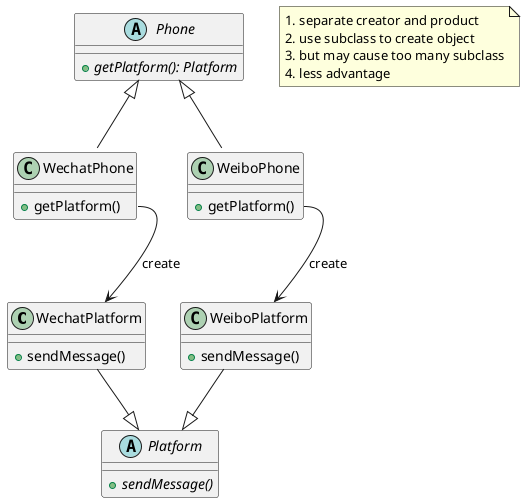 @startuml Factory Method

WechatPlatform --|> Platform
WeiboPlatform --|> Platform

class WechatPlatform {
    +sendMessage()
}
class WeiboPlatform {
    +sendMessage()
}
abstract class Platform {
    {abstract}+sendMessage()
}

abstract class Phone {
    {abstract}+getPlatform(): Platform
}
class WechatPhone extends Phone {
    +getPlatform()
}
class WeiboPhone extends Phone {
    +getPlatform()
}

WechatPhone::getPlatform --> WechatPlatform : create
WeiboPhone::getPlatform --> WeiboPlatform : create

note as n1
    1. separate creator and product
    2. use subclass to create object
    3. but may cause too many subclass
    4. less advantage
end note
@enduml
